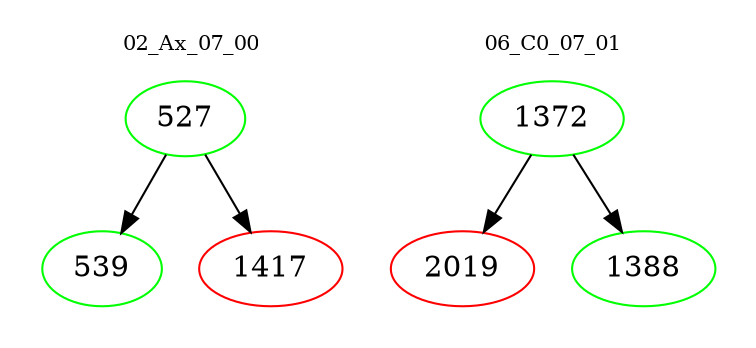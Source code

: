 digraph{
subgraph cluster_0 {
color = white
label = "02_Ax_07_00";
fontsize=10;
T0_527 [label="527", color="green"]
T0_527 -> T0_539 [color="black"]
T0_539 [label="539", color="green"]
T0_527 -> T0_1417 [color="black"]
T0_1417 [label="1417", color="red"]
}
subgraph cluster_1 {
color = white
label = "06_C0_07_01";
fontsize=10;
T1_1372 [label="1372", color="green"]
T1_1372 -> T1_2019 [color="black"]
T1_2019 [label="2019", color="red"]
T1_1372 -> T1_1388 [color="black"]
T1_1388 [label="1388", color="green"]
}
}
